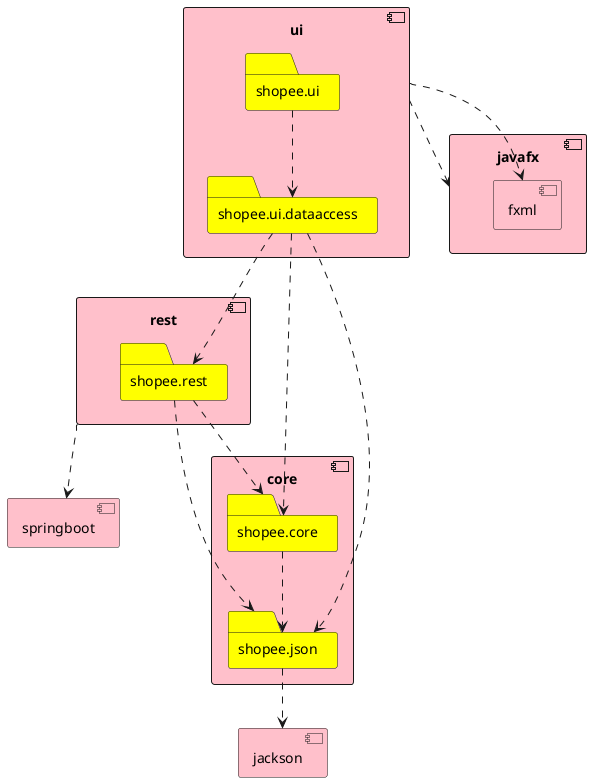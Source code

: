 @startuml Shopee

component ui {
    folder shopee.ui
    folder shopee.ui.dataaccess
}

component rest {
    folder shopee.rest {
    }
}

component core{
    folder shopee.core
    folder shopee.json
}

component jackson {
}

component javafx {
    component fxml {
    }
}

component springboot {
}



shopee.ui ..> shopee.ui.dataaccess
shopee.ui.dataaccess ..> shopee.core
shopee.ui.dataaccess ..> shopee.rest
shopee.ui.dataaccess ..> shopee.json
ui ..> javafx
ui ..> fxml
shopee.core ..> shopee.json
shopee.json ..> jackson
rest ..> springboot
shopee.rest ..> shopee.core
shopee.rest ..> shopee.json


skinparam component{
    BackgroundColor Pink
}
skinparam folder{
    BackgroundColor Yellow
}

@enduml